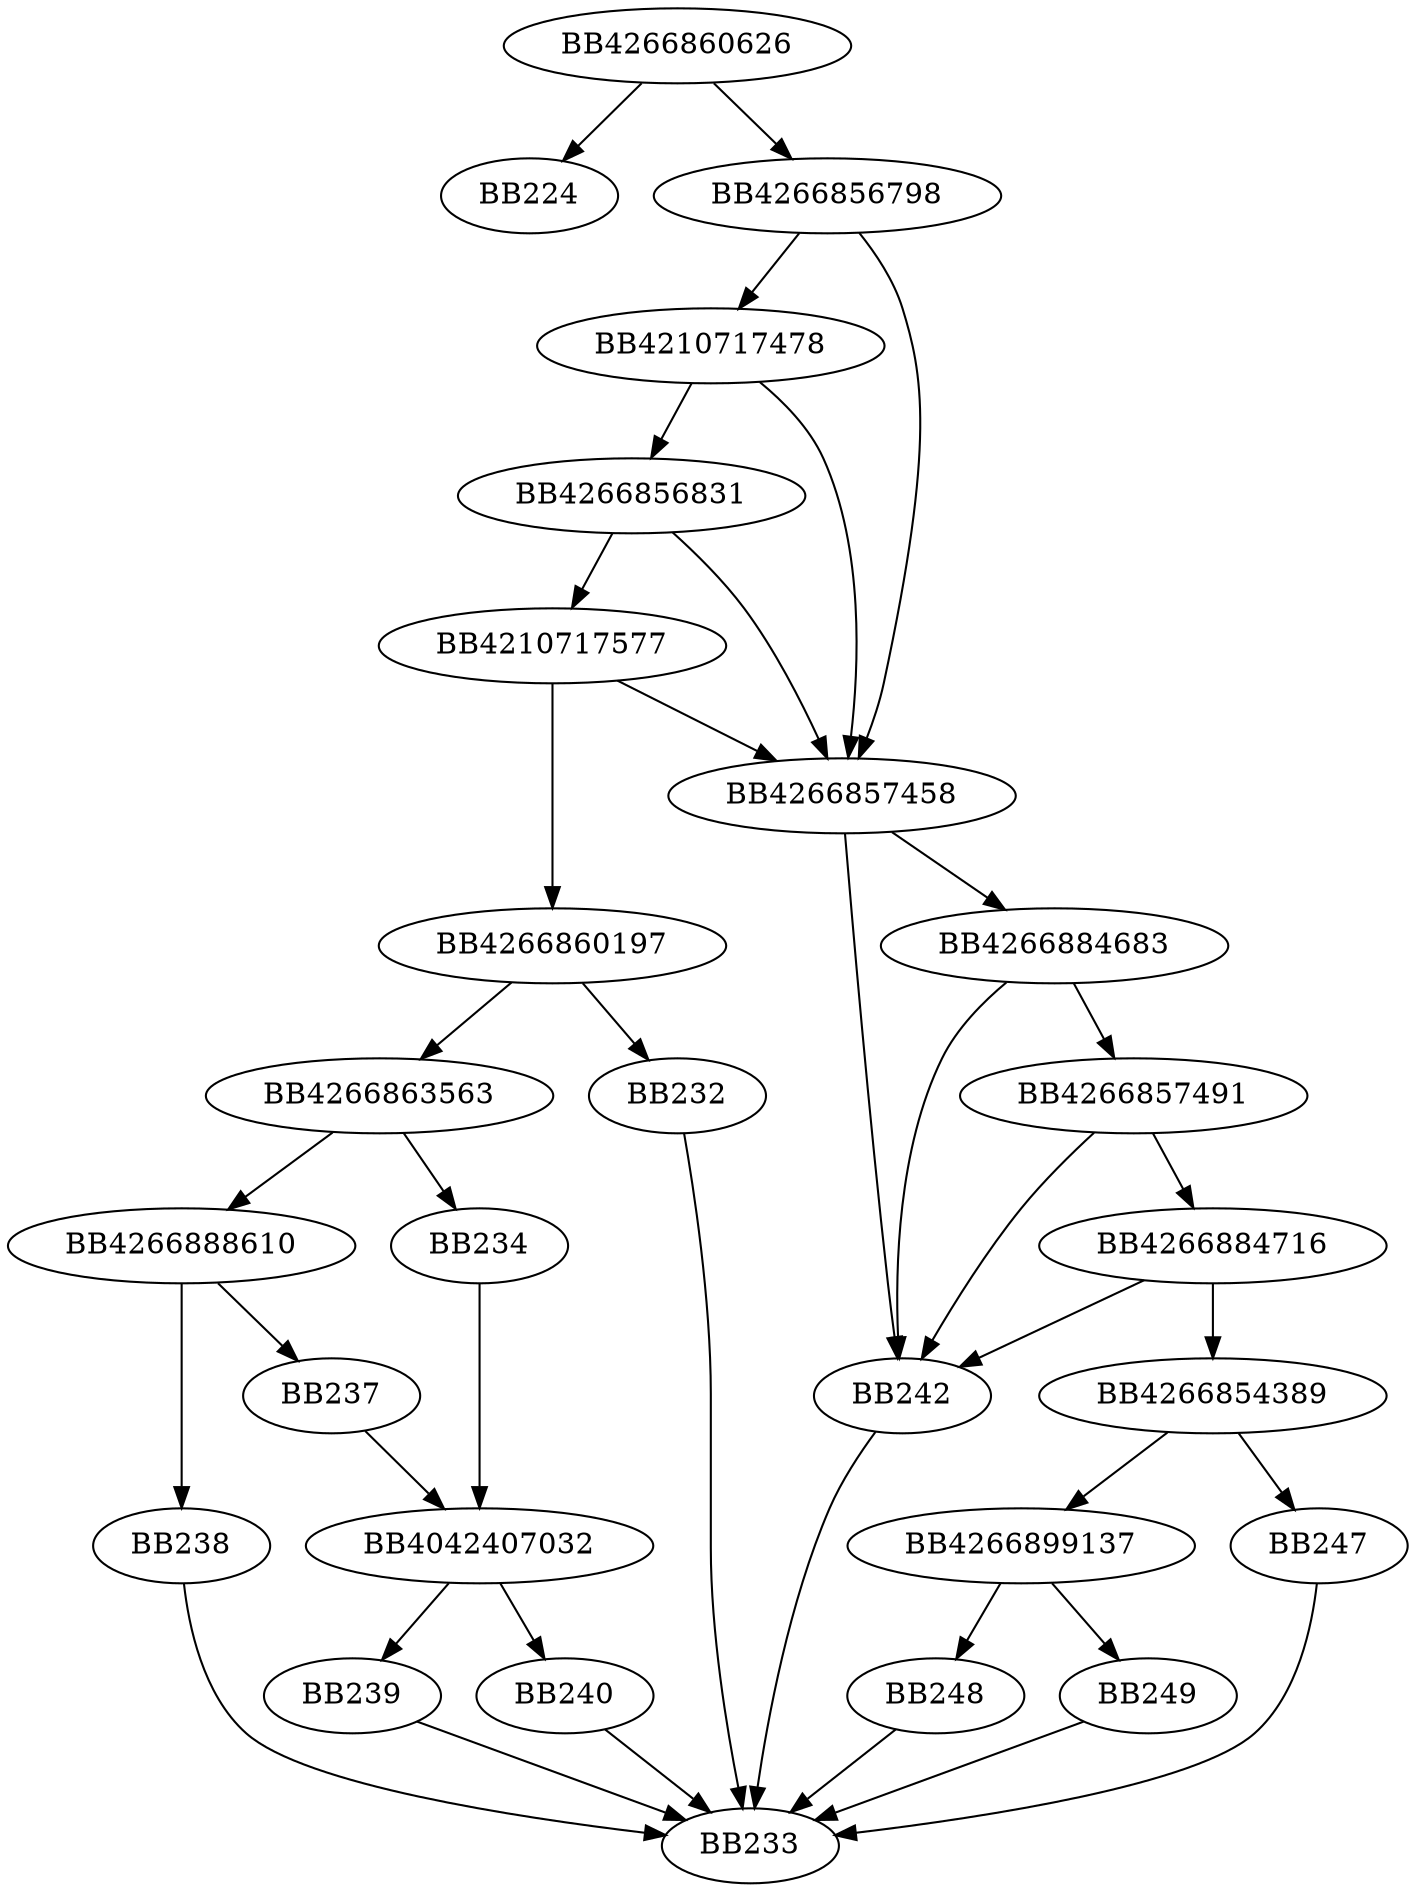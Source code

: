 digraph G{
	BB4266860626->BB224;
	BB4266860626->BB4266856798;
	BB4266856798->BB4210717478;
	BB4266856798->BB4266857458;
	BB4210717478->BB4266856831;
	BB4210717478->BB4266857458;
	BB4266856831->BB4210717577;
	BB4266856831->BB4266857458;
	BB4210717577->BB4266860197;
	BB4210717577->BB4266857458;
	BB4266860197->BB4266863563;
	BB4266860197->BB232;
	BB232->BB233;
	BB4266863563->BB234;
	BB4266863563->BB4266888610;
	BB234->BB4042407032;
	BB4266888610->BB237;
	BB4266888610->BB238;
	BB237->BB4042407032;
	BB238->BB233;
	BB4042407032->BB239;
	BB4042407032->BB240;
	BB240->BB233;
	BB239->BB233;
	BB4266857458->BB4266884683;
	BB4266857458->BB242;
	BB4266884683->BB4266857491;
	BB4266884683->BB242;
	BB4266857491->BB4266884716;
	BB4266857491->BB242;
	BB4266884716->BB4266854389;
	BB4266884716->BB242;
	BB242->BB233;
	BB4266854389->BB4266899137;
	BB4266854389->BB247;
	BB247->BB233;
	BB4266899137->BB248;
	BB4266899137->BB249;
	BB248->BB233;
	BB249->BB233;
}

